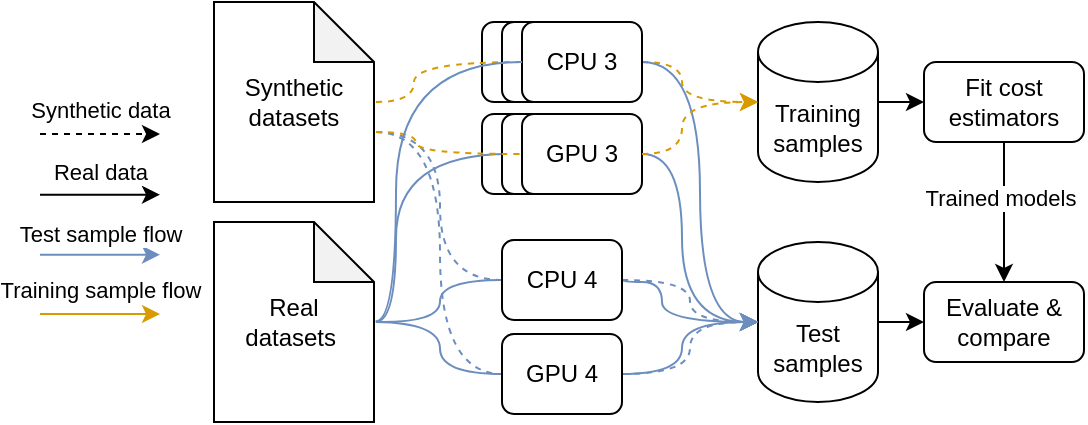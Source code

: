 <mxfile>
    <diagram name="Page-1" id="qztRpckbrFEY-geydGaS">
        <mxGraphModel dx="319" dy="445" grid="1" gridSize="10" guides="1" tooltips="1" connect="1" arrows="1" fold="1" page="1" pageScale="1" pageWidth="827" pageHeight="1169" math="0" shadow="0">
            <root>
                <mxCell id="0"/>
                <mxCell id="1" parent="0"/>
                <mxCell id="eoR4iP3E43pKiGeZ5qrH-18" value="CPU 1" style="rounded=1;whiteSpace=wrap;html=1;" parent="1" vertex="1">
                    <mxGeometry x="394" y="196" width="60" height="40" as="geometry"/>
                </mxCell>
                <mxCell id="eoR4iP3E43pKiGeZ5qrH-39" style="edgeStyle=orthogonalEdgeStyle;rounded=0;orthogonalLoop=1;jettySize=auto;html=1;entryX=0;entryY=0.5;entryDx=0;entryDy=0;curved=1;dashed=1;exitX=0;exitY=0;exitDx=80;exitDy=65;exitPerimeter=0;fillColor=#dae8fc;strokeColor=#6c8ebf;endArrow=none;endFill=0;" parent="1" target="eoR4iP3E43pKiGeZ5qrH-21" edge="1">
                    <mxGeometry relative="1" as="geometry">
                        <mxPoint x="341" y="205" as="sourcePoint"/>
                    </mxGeometry>
                </mxCell>
                <mxCell id="eoR4iP3E43pKiGeZ5qrH-40" style="edgeStyle=orthogonalEdgeStyle;rounded=0;orthogonalLoop=1;jettySize=auto;html=1;entryX=0;entryY=0.5;entryDx=0;entryDy=0;curved=1;dashed=1;exitX=0;exitY=0;exitDx=80;exitDy=65;exitPerimeter=0;fillColor=#dae8fc;strokeColor=#6c8ebf;endArrow=none;endFill=0;" parent="1" target="eoR4iP3E43pKiGeZ5qrH-22" edge="1">
                    <mxGeometry relative="1" as="geometry">
                        <mxPoint x="341" y="205" as="sourcePoint"/>
                    </mxGeometry>
                </mxCell>
                <mxCell id="eoR4iP3E43pKiGeZ5qrH-1" value="Synthetic &lt;br&gt;datasets" style="shape=note;whiteSpace=wrap;html=1;backgroundOutline=1;darkOpacity=0.05;" parent="1" vertex="1">
                    <mxGeometry x="260" y="140" width="80" height="100" as="geometry"/>
                </mxCell>
                <mxCell id="eoR4iP3E43pKiGeZ5qrH-55" style="edgeStyle=orthogonalEdgeStyle;rounded=0;orthogonalLoop=1;jettySize=auto;html=1;entryX=0;entryY=0.5;entryDx=0;entryDy=0;fillColor=#dae8fc;strokeColor=#6c8ebf;curved=1;endArrow=none;endFill=0;" parent="1" target="eoR4iP3E43pKiGeZ5qrH-21" edge="1">
                    <mxGeometry relative="1" as="geometry">
                        <mxPoint x="341" y="300" as="sourcePoint"/>
                    </mxGeometry>
                </mxCell>
                <mxCell id="eoR4iP3E43pKiGeZ5qrH-56" style="edgeStyle=orthogonalEdgeStyle;rounded=0;orthogonalLoop=1;jettySize=auto;html=1;entryX=0;entryY=0.5;entryDx=0;entryDy=0;fillColor=#dae8fc;strokeColor=#6c8ebf;curved=1;endArrow=none;endFill=0;" parent="1" target="eoR4iP3E43pKiGeZ5qrH-22" edge="1">
                    <mxGeometry relative="1" as="geometry">
                        <mxPoint x="341" y="300" as="sourcePoint"/>
                    </mxGeometry>
                </mxCell>
                <mxCell id="eoR4iP3E43pKiGeZ5qrH-59" style="edgeStyle=orthogonalEdgeStyle;rounded=0;orthogonalLoop=1;jettySize=auto;html=1;entryX=0;entryY=0.5;entryDx=0;entryDy=0;curved=1;fillColor=#dae8fc;strokeColor=#6c8ebf;exitX=1;exitY=0.498;exitDx=0;exitDy=0;exitPerimeter=0;" parent="1" target="eoR4iP3E43pKiGeZ5qrH-20" edge="1">
                    <mxGeometry relative="1" as="geometry">
                        <mxPoint x="341" y="299.8" as="sourcePoint"/>
                        <Array as="points">
                            <mxPoint x="351" y="300"/>
                            <mxPoint x="351" y="216"/>
                        </Array>
                    </mxGeometry>
                </mxCell>
                <mxCell id="eoR4iP3E43pKiGeZ5qrH-2" value="Real&lt;br&gt;datasets&amp;nbsp;" style="shape=note;whiteSpace=wrap;html=1;backgroundOutline=1;darkOpacity=0.05;" parent="1" vertex="1">
                    <mxGeometry x="260" y="250" width="80" height="100" as="geometry"/>
                </mxCell>
                <mxCell id="eoR4iP3E43pKiGeZ5qrH-65" value="" style="edgeStyle=orthogonalEdgeStyle;rounded=0;orthogonalLoop=1;jettySize=auto;html=1;" parent="1" source="eoR4iP3E43pKiGeZ5qrH-3" target="eoR4iP3E43pKiGeZ5qrH-64" edge="1">
                    <mxGeometry relative="1" as="geometry"/>
                </mxCell>
                <mxCell id="eoR4iP3E43pKiGeZ5qrH-3" value="Training samples" style="shape=cylinder3;whiteSpace=wrap;html=1;boundedLbl=1;backgroundOutline=1;size=15;" parent="1" vertex="1">
                    <mxGeometry x="532" y="150" width="60" height="80" as="geometry"/>
                </mxCell>
                <mxCell id="eoR4iP3E43pKiGeZ5qrH-70" style="edgeStyle=orthogonalEdgeStyle;rounded=0;orthogonalLoop=1;jettySize=auto;html=1;entryX=0;entryY=0.5;entryDx=0;entryDy=0;" parent="1" source="eoR4iP3E43pKiGeZ5qrH-6" target="eoR4iP3E43pKiGeZ5qrH-68" edge="1">
                    <mxGeometry relative="1" as="geometry"/>
                </mxCell>
                <mxCell id="eoR4iP3E43pKiGeZ5qrH-6" value="Test samples" style="shape=cylinder3;whiteSpace=wrap;html=1;boundedLbl=1;backgroundOutline=1;size=15;" parent="1" vertex="1">
                    <mxGeometry x="532" y="260" width="60" height="80" as="geometry"/>
                </mxCell>
                <mxCell id="eoR4iP3E43pKiGeZ5qrH-15" value="CPU 1" style="rounded=1;whiteSpace=wrap;html=1;" parent="1" vertex="1">
                    <mxGeometry x="394" y="150" width="60" height="40" as="geometry"/>
                </mxCell>
                <mxCell id="eoR4iP3E43pKiGeZ5qrH-16" value="CPU 1" style="rounded=1;whiteSpace=wrap;html=1;" parent="1" vertex="1">
                    <mxGeometry x="404" y="150" width="60" height="40" as="geometry"/>
                </mxCell>
                <mxCell id="eoR4iP3E43pKiGeZ5qrH-25" style="edgeStyle=orthogonalEdgeStyle;rounded=0;orthogonalLoop=1;jettySize=auto;html=1;exitX=1;exitY=0.5;exitDx=0;exitDy=0;entryX=0;entryY=0.5;entryDx=0;entryDy=0;entryPerimeter=0;dashed=1;curved=1;fillColor=#ffe6cc;strokeColor=#d79b00;" parent="1" source="eoR4iP3E43pKiGeZ5qrH-17" target="eoR4iP3E43pKiGeZ5qrH-3" edge="1">
                    <mxGeometry relative="1" as="geometry">
                        <Array as="points">
                            <mxPoint x="494" y="170"/>
                            <mxPoint x="494" y="190"/>
                        </Array>
                    </mxGeometry>
                </mxCell>
                <mxCell id="eoR4iP3E43pKiGeZ5qrH-62" style="edgeStyle=orthogonalEdgeStyle;orthogonalLoop=1;jettySize=auto;html=1;entryX=0;entryY=0.5;entryDx=0;entryDy=0;entryPerimeter=0;fillColor=#dae8fc;strokeColor=#6c8ebf;curved=1;" parent="1" source="eoR4iP3E43pKiGeZ5qrH-17" target="eoR4iP3E43pKiGeZ5qrH-6" edge="1">
                    <mxGeometry relative="1" as="geometry"/>
                </mxCell>
                <mxCell id="eoR4iP3E43pKiGeZ5qrH-17" value="CPU 3" style="rounded=1;whiteSpace=wrap;html=1;" parent="1" vertex="1">
                    <mxGeometry x="414" y="150" width="60" height="40" as="geometry"/>
                </mxCell>
                <mxCell id="eoR4iP3E43pKiGeZ5qrH-19" value="CPU 1" style="rounded=1;whiteSpace=wrap;html=1;" parent="1" vertex="1">
                    <mxGeometry x="404" y="196" width="60" height="40" as="geometry"/>
                </mxCell>
                <mxCell id="eoR4iP3E43pKiGeZ5qrH-60" style="edgeStyle=orthogonalEdgeStyle;rounded=0;orthogonalLoop=1;jettySize=auto;html=1;entryX=0;entryY=0.5;entryDx=0;entryDy=0;entryPerimeter=0;curved=1;fillColor=#dae8fc;strokeColor=#6c8ebf;" parent="1" source="eoR4iP3E43pKiGeZ5qrH-20" target="eoR4iP3E43pKiGeZ5qrH-6" edge="1">
                    <mxGeometry relative="1" as="geometry">
                        <Array as="points">
                            <mxPoint x="494" y="216"/>
                            <mxPoint x="494" y="300"/>
                        </Array>
                    </mxGeometry>
                </mxCell>
                <mxCell id="eoR4iP3E43pKiGeZ5qrH-20" value="GPU 3" style="rounded=1;whiteSpace=wrap;html=1;" parent="1" vertex="1">
                    <mxGeometry x="414" y="196" width="60" height="40" as="geometry"/>
                </mxCell>
                <mxCell id="eoR4iP3E43pKiGeZ5qrH-43" style="edgeStyle=orthogonalEdgeStyle;rounded=0;orthogonalLoop=1;jettySize=auto;html=1;entryX=0;entryY=0.5;entryDx=0;entryDy=0;entryPerimeter=0;curved=1;dashed=1;fillColor=#dae8fc;strokeColor=#6c8ebf;" parent="1" source="eoR4iP3E43pKiGeZ5qrH-21" target="eoR4iP3E43pKiGeZ5qrH-6" edge="1">
                    <mxGeometry relative="1" as="geometry"/>
                </mxCell>
                <mxCell id="eoR4iP3E43pKiGeZ5qrH-57" style="edgeStyle=orthogonalEdgeStyle;rounded=0;orthogonalLoop=1;jettySize=auto;html=1;entryX=0;entryY=0.5;entryDx=0;entryDy=0;entryPerimeter=0;fillColor=#dae8fc;strokeColor=#6c8ebf;curved=1;exitX=1;exitY=0.5;exitDx=0;exitDy=0;" parent="1" source="eoR4iP3E43pKiGeZ5qrH-21" target="eoR4iP3E43pKiGeZ5qrH-6" edge="1">
                    <mxGeometry relative="1" as="geometry">
                        <Array as="points">
                            <mxPoint x="464" y="280"/>
                            <mxPoint x="484" y="280"/>
                            <mxPoint x="484" y="300"/>
                        </Array>
                    </mxGeometry>
                </mxCell>
                <mxCell id="eoR4iP3E43pKiGeZ5qrH-21" value="CPU 4" style="rounded=1;whiteSpace=wrap;html=1;" parent="1" vertex="1">
                    <mxGeometry x="404" y="259" width="60" height="40" as="geometry"/>
                </mxCell>
                <mxCell id="eoR4iP3E43pKiGeZ5qrH-44" style="edgeStyle=orthogonalEdgeStyle;rounded=0;orthogonalLoop=1;jettySize=auto;html=1;entryX=0;entryY=0.5;entryDx=0;entryDy=0;entryPerimeter=0;curved=1;dashed=1;fillColor=#dae8fc;strokeColor=#6c8ebf;exitX=1;exitY=0.5;exitDx=0;exitDy=0;" parent="1" source="eoR4iP3E43pKiGeZ5qrH-22" target="eoR4iP3E43pKiGeZ5qrH-6" edge="1">
                    <mxGeometry relative="1" as="geometry"/>
                </mxCell>
                <mxCell id="eoR4iP3E43pKiGeZ5qrH-58" style="edgeStyle=orthogonalEdgeStyle;rounded=0;orthogonalLoop=1;jettySize=auto;html=1;entryX=0;entryY=0.5;entryDx=0;entryDy=0;entryPerimeter=0;fillColor=#dae8fc;strokeColor=#6c8ebf;curved=1;" parent="1" source="eoR4iP3E43pKiGeZ5qrH-22" target="eoR4iP3E43pKiGeZ5qrH-6" edge="1">
                    <mxGeometry relative="1" as="geometry">
                        <Array as="points">
                            <mxPoint x="494" y="326"/>
                            <mxPoint x="494" y="300"/>
                        </Array>
                    </mxGeometry>
                </mxCell>
                <mxCell id="eoR4iP3E43pKiGeZ5qrH-22" value="GPU 4" style="rounded=1;whiteSpace=wrap;html=1;" parent="1" vertex="1">
                    <mxGeometry x="404" y="306" width="60" height="40" as="geometry"/>
                </mxCell>
                <mxCell id="eoR4iP3E43pKiGeZ5qrH-24" style="edgeStyle=orthogonalEdgeStyle;rounded=0;orthogonalLoop=1;jettySize=auto;html=1;entryX=0;entryY=0.5;entryDx=0;entryDy=0;endArrow=none;endFill=0;dashed=1;curved=1;fillColor=#ffe6cc;strokeColor=#d79b00;" parent="1" target="eoR4iP3E43pKiGeZ5qrH-17" edge="1">
                    <mxGeometry relative="1" as="geometry">
                        <mxPoint x="341" y="190" as="sourcePoint"/>
                        <Array as="points">
                            <mxPoint x="360" y="190"/>
                            <mxPoint x="360" y="170"/>
                        </Array>
                    </mxGeometry>
                </mxCell>
                <mxCell id="eoR4iP3E43pKiGeZ5qrH-38" style="edgeStyle=orthogonalEdgeStyle;rounded=0;orthogonalLoop=1;jettySize=auto;html=1;entryX=0;entryY=0.5;entryDx=0;entryDy=0;entryPerimeter=0;dashed=1;curved=1;exitX=1;exitY=0.5;exitDx=0;exitDy=0;fillColor=#ffe6cc;strokeColor=#d79b00;" parent="1" source="eoR4iP3E43pKiGeZ5qrH-20" target="eoR4iP3E43pKiGeZ5qrH-3" edge="1">
                    <mxGeometry relative="1" as="geometry">
                        <mxPoint x="473.5" y="220" as="sourcePoint"/>
                        <mxPoint x="513.5" y="250" as="targetPoint"/>
                        <Array as="points">
                            <mxPoint x="494" y="216"/>
                            <mxPoint x="494" y="190"/>
                        </Array>
                    </mxGeometry>
                </mxCell>
                <mxCell id="eoR4iP3E43pKiGeZ5qrH-45" value="" style="endArrow=classic;html=1;rounded=0;dashed=1;" parent="1" edge="1">
                    <mxGeometry width="50" height="50" relative="1" as="geometry">
                        <mxPoint x="173" y="206" as="sourcePoint"/>
                        <mxPoint x="233" y="206" as="targetPoint"/>
                    </mxGeometry>
                </mxCell>
                <mxCell id="eoR4iP3E43pKiGeZ5qrH-46" value="Synthetic data" style="edgeLabel;html=1;align=center;verticalAlign=middle;resizable=0;points=[];" parent="eoR4iP3E43pKiGeZ5qrH-45" connectable="0" vertex="1">
                    <mxGeometry x="-0.595" y="1" relative="1" as="geometry">
                        <mxPoint x="18" y="-11" as="offset"/>
                    </mxGeometry>
                </mxCell>
                <mxCell id="eoR4iP3E43pKiGeZ5qrH-47" value="" style="endArrow=classic;html=1;rounded=0;" parent="1" edge="1">
                    <mxGeometry width="50" height="50" relative="1" as="geometry">
                        <mxPoint x="173" y="236.33" as="sourcePoint"/>
                        <mxPoint x="233" y="236.33" as="targetPoint"/>
                    </mxGeometry>
                </mxCell>
                <mxCell id="eoR4iP3E43pKiGeZ5qrH-48" value="Real data" style="edgeLabel;html=1;align=center;verticalAlign=middle;resizable=0;points=[];" parent="eoR4iP3E43pKiGeZ5qrH-47" connectable="0" vertex="1">
                    <mxGeometry x="-0.595" y="1" relative="1" as="geometry">
                        <mxPoint x="18" y="-11" as="offset"/>
                    </mxGeometry>
                </mxCell>
                <mxCell id="eoR4iP3E43pKiGeZ5qrH-34" style="edgeStyle=orthogonalEdgeStyle;rounded=0;orthogonalLoop=1;jettySize=auto;html=1;exitX=0;exitY=0;exitDx=80;exitDy=65;exitPerimeter=0;entryX=0;entryY=0.5;entryDx=0;entryDy=0;dashed=1;curved=1;endArrow=none;endFill=0;fillColor=#ffe6cc;strokeColor=#d79b00;" parent="1" target="eoR4iP3E43pKiGeZ5qrH-20" edge="1">
                    <mxGeometry relative="1" as="geometry">
                        <mxPoint x="341" y="205" as="sourcePoint"/>
                        <Array as="points">
                            <mxPoint x="361" y="205"/>
                            <mxPoint x="361" y="216"/>
                        </Array>
                    </mxGeometry>
                </mxCell>
                <mxCell id="eoR4iP3E43pKiGeZ5qrH-51" value="" style="endArrow=classic;html=1;rounded=0;fillColor=#ffe6cc;strokeColor=#d79b00;" parent="1" edge="1">
                    <mxGeometry width="50" height="50" relative="1" as="geometry">
                        <mxPoint x="173" y="296.0" as="sourcePoint"/>
                        <mxPoint x="233" y="296.0" as="targetPoint"/>
                    </mxGeometry>
                </mxCell>
                <mxCell id="eoR4iP3E43pKiGeZ5qrH-52" value="Training sample flow" style="edgeLabel;html=1;align=center;verticalAlign=middle;resizable=0;points=[];" parent="eoR4iP3E43pKiGeZ5qrH-51" connectable="0" vertex="1">
                    <mxGeometry x="-0.595" y="1" relative="1" as="geometry">
                        <mxPoint x="18" y="-11" as="offset"/>
                    </mxGeometry>
                </mxCell>
                <mxCell id="eoR4iP3E43pKiGeZ5qrH-53" value="" style="endArrow=classic;html=1;rounded=0;fillColor=#dae8fc;strokeColor=#6c8ebf;" parent="1" edge="1">
                    <mxGeometry width="50" height="50" relative="1" as="geometry">
                        <mxPoint x="173" y="266.33" as="sourcePoint"/>
                        <mxPoint x="233" y="266.33" as="targetPoint"/>
                    </mxGeometry>
                </mxCell>
                <mxCell id="eoR4iP3E43pKiGeZ5qrH-54" value="Test sample flow" style="edgeLabel;html=1;align=center;verticalAlign=middle;resizable=0;points=[];" parent="eoR4iP3E43pKiGeZ5qrH-53" connectable="0" vertex="1">
                    <mxGeometry x="-0.595" y="1" relative="1" as="geometry">
                        <mxPoint x="18" y="-10" as="offset"/>
                    </mxGeometry>
                </mxCell>
                <mxCell id="eoR4iP3E43pKiGeZ5qrH-61" style="edgeStyle=orthogonalEdgeStyle;rounded=0;orthogonalLoop=1;jettySize=auto;html=1;entryX=0;entryY=0.5;entryDx=0;entryDy=0;curved=1;fillColor=#dae8fc;strokeColor=#6c8ebf;exitX=0.997;exitY=0.497;exitDx=0;exitDy=0;exitPerimeter=0;endArrow=none;endFill=0;" parent="1" target="eoR4iP3E43pKiGeZ5qrH-17" edge="1">
                    <mxGeometry relative="1" as="geometry">
                        <mxPoint x="340.76" y="299.7" as="sourcePoint"/>
                        <mxPoint x="411" y="226" as="targetPoint"/>
                        <Array as="points">
                            <mxPoint x="351" y="300"/>
                            <mxPoint x="351" y="170"/>
                        </Array>
                    </mxGeometry>
                </mxCell>
                <mxCell id="eoR4iP3E43pKiGeZ5qrH-66" style="edgeStyle=orthogonalEdgeStyle;rounded=0;orthogonalLoop=1;jettySize=auto;html=1;entryX=0.5;entryY=0;entryDx=0;entryDy=0;" parent="1" source="eoR4iP3E43pKiGeZ5qrH-64" target="eoR4iP3E43pKiGeZ5qrH-68" edge="1">
                    <mxGeometry relative="1" as="geometry">
                        <mxPoint x="655" y="300" as="targetPoint"/>
                    </mxGeometry>
                </mxCell>
                <mxCell id="eoR4iP3E43pKiGeZ5qrH-67" value="Trained models" style="edgeLabel;html=1;align=center;verticalAlign=middle;resizable=0;points=[];" parent="eoR4iP3E43pKiGeZ5qrH-66" connectable="0" vertex="1">
                    <mxGeometry x="-0.213" y="-2" relative="1" as="geometry">
                        <mxPoint as="offset"/>
                    </mxGeometry>
                </mxCell>
                <mxCell id="eoR4iP3E43pKiGeZ5qrH-64" value="Fit cost estimators" style="rounded=1;whiteSpace=wrap;html=1;" parent="1" vertex="1">
                    <mxGeometry x="615" y="170" width="80" height="40" as="geometry"/>
                </mxCell>
                <mxCell id="eoR4iP3E43pKiGeZ5qrH-68" value="Evaluate &amp;amp; compare" style="rounded=1;whiteSpace=wrap;html=1;" parent="1" vertex="1">
                    <mxGeometry x="615" y="280" width="80" height="40" as="geometry"/>
                </mxCell>
            </root>
        </mxGraphModel>
    </diagram>
</mxfile>